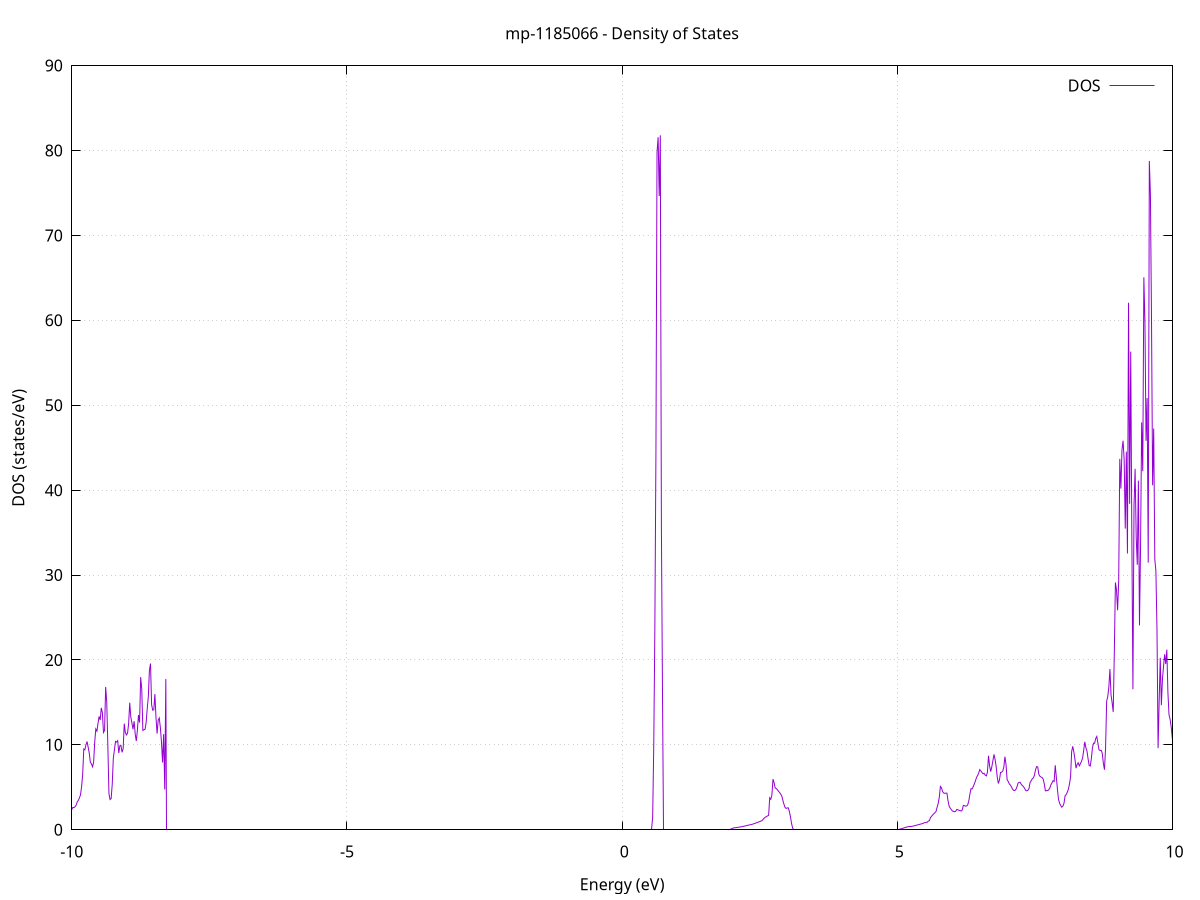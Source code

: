 set title 'mp-1185066 - Density of States'
set xlabel 'Energy (eV)'
set ylabel 'DOS (states/eV)'
set grid
set xrange [-10:10]
set yrange [0:89.965]
set xzeroaxis lt -1
set terminal png size 800,600
set output 'mp-1185066_dos_gnuplot.png'
plot '-' using 1:2 with lines title 'DOS'
-27.195400 0.000000
-27.175500 0.000000
-27.155600 0.000000
-27.135700 0.000000
-27.115900 0.000000
-27.096000 0.000000
-27.076100 0.000000
-27.056200 0.000000
-27.036400 0.000000
-27.016500 0.000000
-26.996600 0.000000
-26.976700 0.000000
-26.956800 0.000000
-26.937000 0.000000
-26.917100 0.000000
-26.897200 0.000000
-26.877300 0.000000
-26.857400 0.000000
-26.837600 0.000000
-26.817700 0.000000
-26.797800 0.000000
-26.777900 0.000000
-26.758100 0.000000
-26.738200 0.000000
-26.718300 0.000000
-26.698400 0.000000
-26.678500 0.000000
-26.658700 0.000000
-26.638800 0.000000
-26.618900 0.000000
-26.599000 0.000000
-26.579200 0.000000
-26.559300 0.000000
-26.539400 0.000000
-26.519500 0.000000
-26.499600 0.000000
-26.479800 0.000000
-26.459900 0.000000
-26.440000 0.000000
-26.420100 0.000000
-26.400300 0.000000
-26.380400 0.000000
-26.360500 0.000000
-26.340600 0.000000
-26.320700 0.000000
-26.300900 0.000000
-26.281000 0.000000
-26.261100 0.000000
-26.241200 0.000000
-26.221400 0.000000
-26.201500 0.000000
-26.181600 0.000000
-26.161700 0.000000
-26.141800 0.000000
-26.122000 0.000000
-26.102100 0.000000
-26.082200 0.000000
-26.062300 0.000000
-26.042400 0.000000
-26.022600 0.000000
-26.002700 0.000000
-25.982800 0.000000
-25.962900 0.000000
-25.943100 0.000000
-25.923200 0.000000
-25.903300 0.000000
-25.883400 0.000000
-25.863500 0.000000
-25.843700 0.000000
-25.823800 0.000000
-25.803900 0.000000
-25.784000 0.000000
-25.764200 0.000000
-25.744300 0.000000
-25.724400 0.000000
-25.704500 0.000000
-25.684600 0.000000
-25.664800 0.000000
-25.644900 0.000000
-25.625000 0.000000
-25.605100 0.000000
-25.585300 0.000000
-25.565400 0.000000
-25.545500 0.000000
-25.525600 0.000000
-25.505700 0.000000
-25.485900 0.000000
-25.466000 0.000000
-25.446100 0.000000
-25.426200 0.000000
-25.406400 0.000000
-25.386500 0.059500
-25.366600 2.904300
-25.346700 4.823300
-25.326800 6.413500
-25.307000 8.529200
-25.287100 11.614000
-25.267200 14.361100
-25.247300 23.213400
-25.227500 21.653300
-25.207600 21.805500
-25.187700 8.401900
-25.167800 11.947400
-25.147900 22.822300
-25.128100 39.001000
-25.108200 39.599600
-25.088300 23.462100
-25.068400 15.471800
-25.048500 11.672900
-25.028700 10.185100
-25.008800 8.399400
-24.988900 0.398300
-24.969000 0.000000
-24.949200 0.000000
-24.929300 0.000000
-24.909400 0.000000
-24.889500 0.000000
-24.869600 0.000000
-24.849800 0.000000
-24.829900 0.000000
-24.810000 0.000000
-24.790100 0.000000
-24.770300 0.000000
-24.750400 0.000000
-24.730500 0.000000
-24.710600 0.000000
-24.690700 0.000000
-24.670900 0.000000
-24.651000 0.000000
-24.631100 0.000000
-24.611200 0.000000
-24.591400 0.000000
-24.571500 0.000000
-24.551600 0.000000
-24.531700 0.000000
-24.511800 0.000000
-24.492000 0.000000
-24.472100 0.000000
-24.452200 0.000000
-24.432300 0.000000
-24.412500 0.000000
-24.392600 0.000000
-24.372700 0.000000
-24.352800 0.000000
-24.332900 0.000000
-24.313100 0.000000
-24.293200 0.000000
-24.273300 0.000000
-24.253400 0.000000
-24.233500 0.000000
-24.213700 0.000000
-24.193800 0.000000
-24.173900 0.000000
-24.154000 0.000000
-24.134200 0.000000
-24.114300 0.000000
-24.094400 0.000000
-24.074500 0.000000
-24.054600 0.000000
-24.034800 0.000000
-24.014900 0.000000
-23.995000 0.000000
-23.975100 0.000000
-23.955300 0.000000
-23.935400 0.000000
-23.915500 0.000000
-23.895600 0.000000
-23.875700 0.000000
-23.855900 0.000000
-23.836000 0.000000
-23.816100 0.000000
-23.796200 0.000000
-23.776400 0.000000
-23.756500 0.000000
-23.736600 0.000000
-23.716700 0.000000
-23.696800 0.000000
-23.677000 0.000000
-23.657100 0.000000
-23.637200 0.000000
-23.617300 0.000000
-23.597500 0.000000
-23.577600 0.000000
-23.557700 0.000000
-23.537800 0.000000
-23.517900 0.000000
-23.498100 0.000000
-23.478200 0.000000
-23.458300 0.000000
-23.438400 0.000000
-23.418500 0.000000
-23.398700 0.000000
-23.378800 0.000000
-23.358900 0.000000
-23.339000 0.000000
-23.319200 0.000000
-23.299300 0.000000
-23.279400 0.000000
-23.259500 0.000000
-23.239600 0.000000
-23.219800 0.000000
-23.199900 0.000000
-23.180000 0.000000
-23.160100 0.000000
-23.140300 0.000000
-23.120400 0.000000
-23.100500 0.000000
-23.080600 0.000000
-23.060700 0.000000
-23.040900 0.000000
-23.021000 0.000000
-23.001100 0.000000
-22.981200 0.000000
-22.961400 0.000000
-22.941500 0.000000
-22.921600 0.000000
-22.901700 0.000000
-22.881800 0.000000
-22.862000 0.000000
-22.842100 0.000000
-22.822200 0.000000
-22.802300 0.000000
-22.782500 0.000000
-22.762600 0.000000
-22.742700 0.000000
-22.722800 0.000000
-22.702900 0.000000
-22.683100 0.000000
-22.663200 0.000000
-22.643300 0.000000
-22.623400 0.000000
-22.603600 0.000000
-22.583700 0.000000
-22.563800 0.000000
-22.543900 0.000000
-22.524000 0.000000
-22.504200 0.000000
-22.484300 0.000000
-22.464400 0.000000
-22.444500 0.000000
-22.424600 0.000000
-22.404800 0.000000
-22.384900 0.000000
-22.365000 0.000000
-22.345100 0.000000
-22.325300 0.000000
-22.305400 0.000000
-22.285500 0.000000
-22.265600 0.000000
-22.245700 0.000000
-22.225900 0.000000
-22.206000 0.000000
-22.186100 0.000000
-22.166200 0.000000
-22.146400 0.000000
-22.126500 0.000000
-22.106600 0.000000
-22.086700 0.000000
-22.066800 0.000000
-22.047000 0.000000
-22.027100 0.000000
-22.007200 0.000000
-21.987300 0.000000
-21.967500 0.000000
-21.947600 0.000000
-21.927700 0.000000
-21.907800 0.000000
-21.887900 0.000000
-21.868100 0.000000
-21.848200 0.000000
-21.828300 0.000000
-21.808400 0.000000
-21.788600 0.000000
-21.768700 0.000000
-21.748800 0.000000
-21.728900 0.000000
-21.709000 0.000000
-21.689200 0.000000
-21.669300 0.000000
-21.649400 0.000000
-21.629500 0.000000
-21.609600 0.000000
-21.589800 0.000000
-21.569900 0.000000
-21.550000 0.000000
-21.530100 0.000000
-21.510300 0.000000
-21.490400 0.000000
-21.470500 0.000000
-21.450600 0.000000
-21.430700 0.000000
-21.410900 0.000000
-21.391000 0.000000
-21.371100 0.000000
-21.351200 0.000000
-21.331400 0.000000
-21.311500 0.000000
-21.291600 0.000000
-21.271700 0.000000
-21.251800 0.000000
-21.232000 0.000000
-21.212100 0.000000
-21.192200 0.000000
-21.172300 0.000000
-21.152500 0.000000
-21.132600 0.000000
-21.112700 0.000000
-21.092800 0.000000
-21.072900 0.000000
-21.053100 0.000000
-21.033200 0.000000
-21.013300 0.000000
-20.993400 0.000000
-20.973600 0.000000
-20.953700 0.000000
-20.933800 0.000000
-20.913900 0.000000
-20.894000 0.000000
-20.874200 0.000000
-20.854300 0.000000
-20.834400 0.000000
-20.814500 0.000000
-20.794600 0.000000
-20.774800 0.000000
-20.754900 0.000000
-20.735000 0.000000
-20.715100 0.000000
-20.695300 0.000000
-20.675400 0.000000
-20.655500 0.000000
-20.635600 0.000000
-20.615700 0.000000
-20.595900 0.000000
-20.576000 0.000000
-20.556100 0.000000
-20.536200 0.000000
-20.516400 0.000000
-20.496500 0.000000
-20.476600 0.000000
-20.456700 0.000000
-20.436800 0.000000
-20.417000 0.000000
-20.397100 0.000000
-20.377200 0.000000
-20.357300 0.000000
-20.337500 0.000000
-20.317600 0.000000
-20.297700 0.000000
-20.277800 0.000000
-20.257900 0.000000
-20.238100 0.000000
-20.218200 0.000000
-20.198300 0.000000
-20.178400 0.000000
-20.158600 0.000000
-20.138700 0.000000
-20.118800 0.000000
-20.098900 0.000000
-20.079000 0.000000
-20.059200 0.000000
-20.039300 0.000000
-20.019400 0.000000
-19.999500 0.000000
-19.979600 0.000000
-19.959800 0.000000
-19.939900 0.000000
-19.920000 0.000000
-19.900100 0.000000
-19.880300 0.000000
-19.860400 0.000000
-19.840500 0.000000
-19.820600 0.000000
-19.800700 0.000000
-19.780900 0.000000
-19.761000 0.000000
-19.741100 0.000000
-19.721200 0.000000
-19.701400 0.000000
-19.681500 0.000000
-19.661600 0.000000
-19.641700 0.000000
-19.621800 0.000000
-19.602000 0.000000
-19.582100 0.000000
-19.562200 0.000000
-19.542300 0.000000
-19.522500 0.000000
-19.502600 0.000000
-19.482700 0.000000
-19.462800 0.000000
-19.442900 0.000000
-19.423100 0.000000
-19.403200 0.000000
-19.383300 0.000000
-19.363400 0.000000
-19.343600 0.000000
-19.323700 0.000000
-19.303800 0.000000
-19.283900 0.000000
-19.264000 0.000000
-19.244200 0.000000
-19.224300 0.000000
-19.204400 0.000000
-19.184500 0.000000
-19.164700 0.000000
-19.144800 0.000000
-19.124900 0.000000
-19.105000 0.000000
-19.085100 0.000000
-19.065300 0.000000
-19.045400 0.000000
-19.025500 0.000000
-19.005600 0.000000
-18.985700 0.000000
-18.965900 0.000000
-18.946000 0.000000
-18.926100 0.000000
-18.906200 0.000000
-18.886400 0.000000
-18.866500 0.000000
-18.846600 0.000000
-18.826700 0.000000
-18.806800 0.000000
-18.787000 0.000000
-18.767100 0.000000
-18.747200 0.000000
-18.727300 0.000000
-18.707500 0.000000
-18.687600 0.000000
-18.667700 0.000000
-18.647800 0.000000
-18.627900 0.000000
-18.608100 0.000000
-18.588200 0.000000
-18.568300 0.000000
-18.548400 0.000000
-18.528600 0.000000
-18.508700 0.000000
-18.488800 0.000000
-18.468900 0.000000
-18.449000 0.000000
-18.429200 0.000000
-18.409300 0.000000
-18.389400 0.000000
-18.369500 0.000000
-18.349700 0.000000
-18.329800 0.000000
-18.309900 0.000000
-18.290000 0.000000
-18.270100 0.000000
-18.250300 0.000000
-18.230400 0.000000
-18.210500 0.000000
-18.190600 0.000000
-18.170700 0.000000
-18.150900 0.000000
-18.131000 0.000000
-18.111100 0.000000
-18.091200 0.000000
-18.071400 0.000000
-18.051500 0.000000
-18.031600 0.000000
-18.011700 0.000000
-17.991800 0.000000
-17.972000 0.000000
-17.952100 0.000000
-17.932200 0.000000
-17.912300 0.000000
-17.892500 0.000000
-17.872600 0.000000
-17.852700 0.000000
-17.832800 0.000000
-17.812900 0.000000
-17.793100 0.000000
-17.773200 0.000000
-17.753300 0.000000
-17.733400 0.000000
-17.713600 0.000000
-17.693700 0.000000
-17.673800 0.000000
-17.653900 0.000000
-17.634000 0.000000
-17.614200 0.000000
-17.594300 0.000000
-17.574400 0.000000
-17.554500 0.000000
-17.534700 0.000000
-17.514800 0.000000
-17.494900 0.000000
-17.475000 0.000000
-17.455100 0.000000
-17.435300 0.000000
-17.415400 0.000000
-17.395500 0.000000
-17.375600 0.000000
-17.355700 0.000000
-17.335900 0.000000
-17.316000 0.000000
-17.296100 0.000000
-17.276200 0.000000
-17.256400 0.000000
-17.236500 0.000000
-17.216600 0.000000
-17.196700 0.000000
-17.176800 0.000000
-17.157000 0.000000
-17.137100 0.000000
-17.117200 0.000000
-17.097300 0.000000
-17.077500 0.000000
-17.057600 0.000000
-17.037700 0.000000
-17.017800 0.000000
-16.997900 0.000000
-16.978100 0.000000
-16.958200 0.000000
-16.938300 0.000000
-16.918400 0.000000
-16.898600 0.000000
-16.878700 0.000000
-16.858800 0.000000
-16.838900 0.000000
-16.819000 0.000000
-16.799200 0.000000
-16.779300 0.000000
-16.759400 0.000000
-16.739500 0.000000
-16.719700 0.000000
-16.699800 0.000000
-16.679900 0.000000
-16.660000 0.000000
-16.640100 0.000000
-16.620300 0.000000
-16.600400 0.000000
-16.580500 0.000000
-16.560600 0.000000
-16.540800 0.000000
-16.520900 0.000000
-16.501000 0.000000
-16.481100 0.000000
-16.461200 0.000000
-16.441400 0.000000
-16.421500 0.000000
-16.401600 0.000000
-16.381700 0.000000
-16.361800 0.000000
-16.342000 0.000000
-16.322100 0.000000
-16.302200 0.000000
-16.282300 0.000000
-16.262500 0.000000
-16.242600 0.000000
-16.222700 0.000000
-16.202800 0.000000
-16.182900 0.000000
-16.163100 0.000000
-16.143200 0.000000
-16.123300 0.000000
-16.103400 0.000000
-16.083600 0.000000
-16.063700 0.000000
-16.043800 0.000000
-16.023900 0.000000
-16.004000 0.000000
-15.984200 0.000000
-15.964300 0.000000
-15.944400 0.000000
-15.924500 0.000000
-15.904700 0.000000
-15.884800 0.000000
-15.864900 0.000000
-15.845000 0.000000
-15.825100 0.000000
-15.805300 0.000000
-15.785400 0.000000
-15.765500 0.000000
-15.745600 0.000000
-15.725800 0.000000
-15.705900 0.000000
-15.686000 0.000000
-15.666100 0.000000
-15.646200 0.000000
-15.626400 0.000000
-15.606500 0.000000
-15.586600 0.000000
-15.566700 0.000000
-15.546800 0.000000
-15.527000 0.000000
-15.507100 0.000000
-15.487200 0.000000
-15.467300 0.000000
-15.447500 0.000000
-15.427600 0.000000
-15.407700 0.000000
-15.387800 0.000000
-15.367900 0.000000
-15.348100 0.000000
-15.328200 0.000000
-15.308300 0.000000
-15.288400 0.000000
-15.268600 0.000000
-15.248700 0.000000
-15.228800 0.000000
-15.208900 0.000000
-15.189000 0.000000
-15.169200 0.000000
-15.149300 0.000000
-15.129400 0.000000
-15.109500 0.000000
-15.089700 0.000000
-15.069800 0.000000
-15.049900 0.000000
-15.030000 0.000000
-15.010100 0.000000
-14.990300 0.000000
-14.970400 0.000000
-14.950500 0.000000
-14.930600 0.000000
-14.910800 0.000000
-14.890900 0.000000
-14.871000 0.000000
-14.851100 0.000000
-14.831200 0.000000
-14.811400 0.000000
-14.791500 0.000000
-14.771600 0.000000
-14.751700 0.000000
-14.731800 0.000000
-14.712000 0.000000
-14.692100 0.000000
-14.672200 0.000000
-14.652300 0.000000
-14.632500 0.000000
-14.612600 0.000000
-14.592700 0.000000
-14.572800 0.000000
-14.552900 0.000000
-14.533100 0.000000
-14.513200 0.000000
-14.493300 0.000000
-14.473400 0.000000
-14.453600 0.000000
-14.433700 0.000000
-14.413800 0.000000
-14.393900 0.000000
-14.374000 0.000000
-14.354200 0.000000
-14.334300 0.000000
-14.314400 0.000000
-14.294500 0.000000
-14.274700 0.000000
-14.254800 0.000000
-14.234900 0.000000
-14.215000 0.000000
-14.195100 0.000000
-14.175300 0.000000
-14.155400 0.000000
-14.135500 0.000000
-14.115600 0.000000
-14.095800 0.000000
-14.075900 0.000000
-14.056000 0.000000
-14.036100 0.000000
-14.016200 0.000000
-13.996400 0.000000
-13.976500 0.000000
-13.956600 0.000000
-13.936700 0.000000
-13.916900 0.000000
-13.897000 0.000000
-13.877100 0.000000
-13.857200 0.000000
-13.837300 0.000000
-13.817500 0.000000
-13.797600 0.000000
-13.777700 0.000000
-13.757800 0.000000
-13.737900 0.000000
-13.718100 0.000000
-13.698200 0.000000
-13.678300 0.000000
-13.658400 0.000000
-13.638600 0.000000
-13.618700 0.000000
-13.598800 0.000000
-13.578900 0.000000
-13.559000 0.000000
-13.539200 0.000000
-13.519300 0.000000
-13.499400 0.000000
-13.479500 0.000000
-13.459700 0.000000
-13.439800 0.000000
-13.419900 0.000000
-13.400000 0.000000
-13.380100 0.000000
-13.360300 0.000000
-13.340400 0.000000
-13.320500 0.000000
-13.300600 0.000000
-13.280800 0.000000
-13.260900 0.000000
-13.241000 0.000000
-13.221100 0.000000
-13.201200 0.000000
-13.181400 0.000000
-13.161500 0.000000
-13.141600 0.000000
-13.121700 0.000000
-13.101900 0.000000
-13.082000 0.000000
-13.062100 0.000000
-13.042200 0.000000
-13.022300 0.000000
-13.002500 0.000000
-12.982600 0.000000
-12.962700 0.000000
-12.942800 0.000000
-12.922900 0.000000
-12.903100 0.000000
-12.883200 0.000000
-12.863300 0.000000
-12.843400 0.000000
-12.823600 0.000000
-12.803700 0.000000
-12.783800 0.000000
-12.763900 0.000000
-12.744000 0.000000
-12.724200 0.000000
-12.704300 0.000000
-12.684400 0.000000
-12.664500 0.000000
-12.644700 0.000000
-12.624800 0.000000
-12.604900 0.000000
-12.585000 0.000000
-12.565100 0.000000
-12.545300 0.000000
-12.525400 0.000000
-12.505500 0.000000
-12.485600 0.000000
-12.465800 0.000000
-12.445900 0.000000
-12.426000 0.000000
-12.406100 0.000000
-12.386200 0.000000
-12.366400 0.000000
-12.346500 0.000000
-12.326600 0.000000
-12.306700 0.000000
-12.286900 0.000000
-12.267000 0.000000
-12.247100 0.000000
-12.227200 0.000000
-12.207300 0.000000
-12.187500 0.000000
-12.167600 0.000000
-12.147700 0.000000
-12.127800 0.000000
-12.107900 0.000000
-12.088100 0.000000
-12.068200 0.000000
-12.048300 0.000000
-12.028400 0.000000
-12.008600 0.000000
-11.988700 0.000000
-11.968800 0.000000
-11.948900 0.000000
-11.929000 0.000000
-11.909200 0.000000
-11.889300 0.000000
-11.869400 0.000000
-11.849500 0.000000
-11.829700 0.000000
-11.809800 0.000000
-11.789900 0.000000
-11.770000 0.000000
-11.750100 0.000000
-11.730300 0.000000
-11.710400 0.000000
-11.690500 0.000000
-11.670600 0.000000
-11.650800 0.000000
-11.630900 0.000000
-11.611000 0.000000
-11.591100 0.000000
-11.571200 0.000000
-11.551400 0.000000
-11.531500 0.000000
-11.511600 0.000000
-11.491700 0.000000
-11.471900 0.000000
-11.452000 0.000000
-11.432100 0.000000
-11.412200 0.000000
-11.392300 0.000000
-11.372500 0.000000
-11.352600 0.000000
-11.332700 0.000000
-11.312800 0.000000
-11.292900 0.000000
-11.273100 0.000000
-11.253200 0.000000
-11.233300 0.000000
-11.213400 0.000000
-11.193600 0.000000
-11.173700 0.000000
-11.153800 0.000000
-11.133900 0.000000
-11.114000 0.000000
-11.094200 0.000000
-11.074300 0.000000
-11.054400 0.000000
-11.034500 0.000000
-11.014700 0.000000
-10.994800 0.000000
-10.974900 0.000000
-10.955000 0.000000
-10.935100 0.000000
-10.915300 0.000000
-10.895400 0.000000
-10.875500 0.000000
-10.855600 0.000000
-10.835800 0.000000
-10.815900 0.000000
-10.796000 0.000000
-10.776100 0.000000
-10.756200 0.000000
-10.736400 0.000000
-10.716500 0.000000
-10.696600 0.000000
-10.676700 0.000000
-10.656900 0.000000
-10.637000 0.000000
-10.617100 0.000000
-10.597200 0.000000
-10.577300 0.000000
-10.557500 0.000000
-10.537600 0.000000
-10.517700 0.000000
-10.497800 0.000000
-10.478000 0.000000
-10.458100 0.000000
-10.438200 0.000000
-10.418300 0.000000
-10.398400 0.000000
-10.378600 0.000000
-10.358700 0.000000
-10.338800 0.000000
-10.318900 0.000000
-10.299000 0.000000
-10.279200 0.000000
-10.259300 0.000000
-10.239400 0.000000
-10.219500 0.000000
-10.199700 0.000000
-10.179800 0.000000
-10.159900 0.000000
-10.140000 0.000000
-10.120100 0.000000
-10.100300 0.000000
-10.080400 0.000000
-10.060500 0.000000
-10.040600 2.318300
-10.020800 1.986300
-10.000900 2.368100
-9.981000 2.630800
-9.961100 2.612200
-9.941200 2.706300
-9.921400 2.894400
-9.901500 3.272100
-9.881600 3.463400
-9.861700 3.759900
-9.841900 4.108200
-9.822000 5.070800
-9.802100 6.538100
-9.782200 9.515000
-9.762300 9.420400
-9.742500 10.017900
-9.722600 10.393700
-9.702700 9.735600
-9.682800 9.032900
-9.663000 7.955300
-9.643100 7.771100
-9.623200 7.416400
-9.603300 7.947200
-9.583400 10.334700
-9.563600 11.873800
-9.543700 11.615600
-9.523800 12.524800
-9.503900 13.350500
-9.484000 12.925500
-9.464200 14.363100
-9.444300 13.805400
-9.424400 11.460200
-9.404500 11.692700
-9.384700 16.824900
-9.364800 15.019100
-9.344900 9.875600
-9.325000 4.263400
-9.305100 3.558200
-9.285300 3.666100
-9.265400 5.330300
-9.245500 8.419400
-9.225600 9.416800
-9.205800 10.411600
-9.185900 10.325300
-9.166000 10.493500
-9.146100 9.026600
-9.126200 9.902100
-9.106400 9.934400
-9.086500 9.121400
-9.066600 9.548100
-9.046700 12.500200
-9.026900 11.439500
-9.007000 11.166600
-8.987100 11.378000
-8.967200 12.500300
-8.947300 14.964600
-8.927500 13.256800
-8.907600 12.579100
-8.887700 11.842000
-8.867800 12.798000
-8.848000 11.279900
-8.828100 10.452700
-8.808200 11.695800
-8.788300 13.520900
-8.768400 12.624400
-8.748600 17.971700
-8.728700 16.562800
-8.708800 11.697900
-8.688900 11.778700
-8.669000 11.829900
-8.649200 12.617900
-8.629300 14.273500
-8.609400 15.657100
-8.589500 18.773400
-8.569700 19.572900
-8.549800 14.731600
-8.529900 14.086100
-8.510000 14.130700
-8.490100 15.982200
-8.470300 13.236200
-8.450400 11.331000
-8.430500 12.907300
-8.410600 13.167700
-8.390800 12.037600
-8.370900 10.367600
-8.351000 7.928700
-8.331100 11.263500
-8.311200 4.746700
-8.291400 17.752200
-8.271500 0.000000
-8.251600 0.000000
-8.231700 0.000000
-8.211900 0.000000
-8.192000 0.000000
-8.172100 0.000000
-8.152200 0.000000
-8.132300 0.000000
-8.112500 0.000000
-8.092600 0.000000
-8.072700 0.000000
-8.052800 0.000000
-8.033000 0.000000
-8.013100 0.000000
-7.993200 0.000000
-7.973300 0.000000
-7.953400 0.000000
-7.933600 0.000000
-7.913700 0.000000
-7.893800 0.000000
-7.873900 0.000000
-7.854100 0.000000
-7.834200 0.000000
-7.814300 0.000000
-7.794400 0.000000
-7.774500 0.000000
-7.754700 0.000000
-7.734800 0.000000
-7.714900 0.000000
-7.695000 0.000000
-7.675100 0.000000
-7.655300 0.000000
-7.635400 0.000000
-7.615500 0.000000
-7.595600 0.000000
-7.575800 0.000000
-7.555900 0.000000
-7.536000 0.000000
-7.516100 0.000000
-7.496200 0.000000
-7.476400 0.000000
-7.456500 0.000000
-7.436600 0.000000
-7.416700 0.000000
-7.396900 0.000000
-7.377000 0.000000
-7.357100 0.000000
-7.337200 0.000000
-7.317300 0.000000
-7.297500 0.000000
-7.277600 0.000000
-7.257700 0.000000
-7.237800 0.000000
-7.218000 0.000000
-7.198100 0.000000
-7.178200 0.000000
-7.158300 0.000000
-7.138400 0.000000
-7.118600 0.000000
-7.098700 0.000000
-7.078800 0.000000
-7.058900 0.000000
-7.039100 0.000000
-7.019200 0.000000
-6.999300 0.000000
-6.979400 0.000000
-6.959500 0.000000
-6.939700 0.000000
-6.919800 0.000000
-6.899900 0.000000
-6.880000 0.000000
-6.860100 0.000000
-6.840300 0.000000
-6.820400 0.000000
-6.800500 0.000000
-6.780600 0.000000
-6.760800 0.000000
-6.740900 0.000000
-6.721000 0.000000
-6.701100 0.000000
-6.681200 0.000000
-6.661400 0.000000
-6.641500 0.000000
-6.621600 0.000000
-6.601700 0.000000
-6.581900 0.000000
-6.562000 0.000000
-6.542100 0.000000
-6.522200 0.000000
-6.502300 0.000000
-6.482500 0.000000
-6.462600 0.000000
-6.442700 0.000000
-6.422800 0.000000
-6.403000 0.000000
-6.383100 0.000000
-6.363200 0.000000
-6.343300 0.000000
-6.323400 0.000000
-6.303600 0.000000
-6.283700 0.000000
-6.263800 0.000000
-6.243900 0.000000
-6.224100 0.000000
-6.204200 0.000000
-6.184300 0.000000
-6.164400 0.000000
-6.144500 0.000000
-6.124700 0.000000
-6.104800 0.000000
-6.084900 0.000000
-6.065000 0.000000
-6.045100 0.000000
-6.025300 0.000000
-6.005400 0.000000
-5.985500 0.000000
-5.965600 0.000000
-5.945800 0.000000
-5.925900 0.000000
-5.906000 0.000000
-5.886100 0.000000
-5.866200 0.000000
-5.846400 0.000000
-5.826500 0.000000
-5.806600 0.000000
-5.786700 0.000000
-5.766900 0.000000
-5.747000 0.000000
-5.727100 0.000000
-5.707200 0.000000
-5.687300 0.000000
-5.667500 0.000000
-5.647600 0.000000
-5.627700 0.000000
-5.607800 0.000000
-5.588000 0.000000
-5.568100 0.000000
-5.548200 0.000000
-5.528300 0.000000
-5.508400 0.000000
-5.488600 0.000000
-5.468700 0.000000
-5.448800 0.000000
-5.428900 0.000000
-5.409100 0.000000
-5.389200 0.000000
-5.369300 0.000000
-5.349400 0.000000
-5.329500 0.000000
-5.309700 0.000000
-5.289800 0.000000
-5.269900 0.000000
-5.250000 0.000000
-5.230200 0.000000
-5.210300 0.000000
-5.190400 0.000000
-5.170500 0.000000
-5.150600 0.000000
-5.130800 0.000000
-5.110900 0.000000
-5.091000 0.000000
-5.071100 0.000000
-5.051200 0.000000
-5.031400 0.000000
-5.011500 0.000000
-4.991600 0.000000
-4.971700 0.000000
-4.951900 0.000000
-4.932000 0.000000
-4.912100 0.000000
-4.892200 0.000000
-4.872300 0.000000
-4.852500 0.000000
-4.832600 0.000000
-4.812700 0.000000
-4.792800 0.000000
-4.773000 0.000000
-4.753100 0.000000
-4.733200 0.000000
-4.713300 0.000000
-4.693400 0.000000
-4.673600 0.000000
-4.653700 0.000000
-4.633800 0.000000
-4.613900 0.000000
-4.594100 0.000000
-4.574200 0.000000
-4.554300 0.000000
-4.534400 0.000000
-4.514500 0.000000
-4.494700 0.000000
-4.474800 0.000000
-4.454900 0.000000
-4.435000 0.000000
-4.415200 0.000000
-4.395300 0.000000
-4.375400 0.000000
-4.355500 0.000000
-4.335600 0.000000
-4.315800 0.000000
-4.295900 0.000000
-4.276000 0.000000
-4.256100 0.000000
-4.236200 0.000000
-4.216400 0.000000
-4.196500 0.000000
-4.176600 0.000000
-4.156700 0.000000
-4.136900 0.000000
-4.117000 0.000000
-4.097100 0.000000
-4.077200 0.000000
-4.057300 0.000000
-4.037500 0.000000
-4.017600 0.000000
-3.997700 0.000000
-3.977800 0.000000
-3.958000 0.000000
-3.938100 0.000000
-3.918200 0.000000
-3.898300 0.000000
-3.878400 0.000000
-3.858600 0.000000
-3.838700 0.000000
-3.818800 0.000000
-3.798900 0.000000
-3.779100 0.000000
-3.759200 0.000000
-3.739300 0.000000
-3.719400 0.000000
-3.699500 0.000000
-3.679700 0.000000
-3.659800 0.000000
-3.639900 0.000000
-3.620000 0.000000
-3.600200 0.000000
-3.580300 0.000000
-3.560400 0.000000
-3.540500 0.000000
-3.520600 0.000000
-3.500800 0.000000
-3.480900 0.000000
-3.461000 0.000000
-3.441100 0.000000
-3.421200 0.000000
-3.401400 0.000000
-3.381500 0.000000
-3.361600 0.000000
-3.341700 0.000000
-3.321900 0.000000
-3.302000 0.000000
-3.282100 0.000000
-3.262200 0.000000
-3.242300 0.000000
-3.222500 0.000000
-3.202600 0.000000
-3.182700 0.000000
-3.162800 0.000000
-3.143000 0.000000
-3.123100 0.000000
-3.103200 0.000000
-3.083300 0.000000
-3.063400 0.000000
-3.043600 0.000000
-3.023700 0.000000
-3.003800 0.000000
-2.983900 0.000000
-2.964100 0.000000
-2.944200 0.000000
-2.924300 0.000000
-2.904400 0.000000
-2.884500 0.000000
-2.864700 0.000000
-2.844800 0.000000
-2.824900 0.000000
-2.805000 0.000000
-2.785200 0.000000
-2.765300 0.000000
-2.745400 0.000000
-2.725500 0.000000
-2.705600 0.000000
-2.685800 0.000000
-2.665900 0.000000
-2.646000 0.000000
-2.626100 0.000000
-2.606300 0.000000
-2.586400 0.000000
-2.566500 0.000000
-2.546600 0.000000
-2.526700 0.000000
-2.506900 0.000000
-2.487000 0.000000
-2.467100 0.000000
-2.447200 0.000000
-2.427300 0.000000
-2.407500 0.000000
-2.387600 0.000000
-2.367700 0.000000
-2.347800 0.000000
-2.328000 0.000000
-2.308100 0.000000
-2.288200 0.000000
-2.268300 0.000000
-2.248400 0.000000
-2.228600 0.000000
-2.208700 0.000000
-2.188800 0.000000
-2.168900 0.000000
-2.149100 0.000000
-2.129200 0.000000
-2.109300 0.000000
-2.089400 0.000000
-2.069500 0.000000
-2.049700 0.000000
-2.029800 0.000000
-2.009900 0.000000
-1.990000 0.000000
-1.970200 0.000000
-1.950300 0.000000
-1.930400 0.000000
-1.910500 0.000000
-1.890600 0.000000
-1.870800 0.000000
-1.850900 0.000000
-1.831000 0.000000
-1.811100 0.000000
-1.791300 0.000000
-1.771400 0.000000
-1.751500 0.000000
-1.731600 0.000000
-1.711700 0.000000
-1.691900 0.000000
-1.672000 0.000000
-1.652100 0.000000
-1.632200 0.000000
-1.612300 0.000000
-1.592500 0.000000
-1.572600 0.000000
-1.552700 0.000000
-1.532800 0.000000
-1.513000 0.000000
-1.493100 0.000000
-1.473200 0.000000
-1.453300 0.000000
-1.433400 0.000000
-1.413600 0.000000
-1.393700 0.000000
-1.373800 0.000000
-1.353900 0.000000
-1.334100 0.000000
-1.314200 0.000000
-1.294300 0.000000
-1.274400 0.000000
-1.254500 0.000000
-1.234700 0.000000
-1.214800 0.000000
-1.194900 0.000000
-1.175000 0.000000
-1.155200 0.000000
-1.135300 0.000000
-1.115400 0.000000
-1.095500 0.000000
-1.075600 0.000000
-1.055800 0.000000
-1.035900 0.000000
-1.016000 0.000000
-0.996100 0.000000
-0.976300 0.000000
-0.956400 0.000000
-0.936500 0.000000
-0.916600 0.000000
-0.896700 0.000000
-0.876900 0.000000
-0.857000 0.000000
-0.837100 0.000000
-0.817200 0.000000
-0.797300 0.000000
-0.777500 0.000000
-0.757600 0.000000
-0.737700 0.000000
-0.717800 0.000000
-0.698000 0.000000
-0.678100 0.000000
-0.658200 0.000000
-0.638300 0.000000
-0.618400 0.000000
-0.598600 0.000000
-0.578700 0.000000
-0.558800 0.000000
-0.538900 0.000000
-0.519100 0.000000
-0.499200 0.000000
-0.479300 0.000000
-0.459400 0.000000
-0.439500 0.000000
-0.419700 0.000000
-0.399800 0.000000
-0.379900 0.000000
-0.360000 0.000000
-0.340200 0.000000
-0.320300 0.000000
-0.300400 0.000000
-0.280500 0.000000
-0.260600 0.000000
-0.240800 0.000000
-0.220900 0.000000
-0.201000 0.000000
-0.181100 0.000000
-0.161300 0.000000
-0.141400 0.000000
-0.121500 0.000000
-0.101600 0.000000
-0.081700 0.000000
-0.061900 0.000000
-0.042000 0.000000
-0.022100 0.000000
-0.002200 0.000000
0.017700 0.000000
0.037500 0.000000
0.057400 0.000000
0.077300 0.000000
0.097200 0.000000
0.117000 0.000000
0.136900 0.000000
0.156800 0.000000
0.176700 0.000000
0.196600 0.000000
0.216400 0.000000
0.236300 0.000000
0.256200 0.000000
0.276100 0.000000
0.295900 0.000000
0.315800 0.000000
0.335700 0.000000
0.355600 0.000000
0.375500 0.000000
0.395300 0.000000
0.415200 0.000000
0.435100 0.000000
0.455000 0.000000
0.474800 0.000000
0.494700 0.000000
0.514600 0.000000
0.534500 0.000000
0.554400 1.443600
0.574200 9.889900
0.594100 23.568400
0.614000 44.504200
0.633900 79.822700
0.653700 81.559100
0.673600 74.644300
0.693500 81.786100
0.713400 35.487500
0.733300 15.907600
0.753100 0.000000
0.773000 0.000000
0.792900 0.000000
0.812800 0.000000
0.832600 0.000000
0.852500 0.000000
0.872400 0.000000
0.892300 0.000000
0.912200 0.000000
0.932000 0.000000
0.951900 0.000000
0.971800 0.000000
0.991700 0.000000
1.011600 0.000000
1.031400 0.000000
1.051300 0.000000
1.071200 0.000000
1.091100 0.000000
1.110900 0.000000
1.130800 0.000000
1.150700 0.000000
1.170600 0.000000
1.190500 0.000000
1.210300 0.000000
1.230200 0.000000
1.250100 0.000000
1.270000 0.000000
1.289800 0.000000
1.309700 0.000000
1.329600 0.000000
1.349500 0.000000
1.369400 0.000000
1.389200 0.000000
1.409100 0.000000
1.429000 0.000000
1.448900 0.000000
1.468700 0.000000
1.488600 0.000000
1.508500 0.000000
1.528400 0.000000
1.548300 0.000000
1.568100 0.000000
1.588000 0.000000
1.607900 0.000000
1.627800 0.000000
1.647600 0.000000
1.667500 0.000000
1.687400 0.000000
1.707300 0.000000
1.727200 0.000000
1.747000 0.000000
1.766900 0.000000
1.786800 0.000000
1.806700 0.000000
1.826600 0.000000
1.846400 0.000000
1.866300 0.000000
1.886200 0.000000
1.906100 0.000000
1.925900 0.007500
1.945800 0.028500
1.965700 0.062900
1.985600 0.110700
2.005500 0.157900
2.025300 0.220000
2.045200 0.236000
2.065100 0.252600
2.085000 0.269700
2.104800 0.287600
2.124700 0.307700
2.144600 0.330500
2.164500 0.348700
2.184400 0.378800
2.204200 0.407100
2.224100 0.436500
2.244000 0.467200
2.263900 0.499000
2.283700 0.531500
2.303600 0.560800
2.323500 0.585800
2.343400 0.607700
2.363300 0.647200
2.383100 0.689200
2.403000 0.733800
2.422900 0.777900
2.442800 0.824200
2.462600 0.873000
2.482500 0.922300
2.502400 0.973300
2.522300 1.026800
2.542200 1.086300
2.562000 1.236600
2.581900 1.374700
2.601800 1.481800
2.621700 1.558700
2.641600 1.628900
2.661400 1.690700
2.681300 3.769900
2.701200 3.589500
2.721100 4.110900
2.740900 5.965300
2.760800 5.545200
2.780700 4.911700
2.800600 4.858000
2.820500 4.718700
2.840300 4.539400
2.860200 4.401400
2.880100 4.199300
2.900000 3.997000
2.919800 3.479300
2.939700 3.016200
2.959600 2.636000
2.979500 2.514900
2.999400 2.570900
3.019200 2.577300
3.039100 2.140900
3.059000 1.507300
3.078900 0.708900
3.098700 0.204000
3.118600 0.000000
3.138500 0.000000
3.158400 0.000000
3.178300 0.000000
3.198100 0.000000
3.218000 0.000000
3.237900 0.000000
3.257800 0.000000
3.277600 0.000000
3.297500 0.000000
3.317400 0.000000
3.337300 0.000000
3.357200 0.000000
3.377000 0.000000
3.396900 0.000000
3.416800 0.000000
3.436700 0.000000
3.456500 0.000000
3.476400 0.000000
3.496300 0.000000
3.516200 0.000000
3.536100 0.000000
3.555900 0.000000
3.575800 0.000000
3.595700 0.000000
3.615600 0.000000
3.635500 0.000000
3.655300 0.000000
3.675200 0.000000
3.695100 0.000000
3.715000 0.000000
3.734800 0.000000
3.754700 0.000000
3.774600 0.000000
3.794500 0.000000
3.814400 0.000000
3.834200 0.000000
3.854100 0.000000
3.874000 0.000000
3.893900 0.000000
3.913700 0.000000
3.933600 0.000000
3.953500 0.000000
3.973400 0.000000
3.993300 0.000000
4.013100 0.000000
4.033000 0.000000
4.052900 0.000000
4.072800 0.000000
4.092600 0.000000
4.112500 0.000000
4.132400 0.000000
4.152300 0.000000
4.172200 0.000000
4.192000 0.000000
4.211900 0.000000
4.231800 0.000000
4.251700 0.000000
4.271500 0.000000
4.291400 0.000000
4.311300 0.000000
4.331200 0.000000
4.351100 0.000000
4.370900 0.000000
4.390800 0.000000
4.410700 0.000000
4.430600 0.000000
4.450500 0.000000
4.470300 0.000000
4.490200 0.000000
4.510100 0.000000
4.530000 0.000000
4.549800 0.000000
4.569700 0.000000
4.589600 0.000000
4.609500 0.000000
4.629400 0.000000
4.649200 0.000000
4.669100 0.000000
4.689000 0.000000
4.708900 0.000000
4.728700 0.000000
4.748600 0.000000
4.768500 0.000000
4.788400 0.000000
4.808300 0.000000
4.828100 0.000000
4.848000 0.000000
4.867900 0.000000
4.887800 0.000000
4.907600 0.000000
4.927500 0.000000
4.947400 0.000000
4.967300 0.000000
4.987200 0.000000
5.007000 0.000000
5.026900 0.037700
5.046800 0.079000
5.066700 0.116500
5.086500 0.150100
5.106400 0.185800
5.126300 0.233200
5.146200 0.275400
5.166100 0.312500
5.185900 0.344500
5.205800 0.371400
5.225700 0.393100
5.245600 0.379900
5.265500 0.405300
5.285300 0.433900
5.305200 0.462300
5.325100 0.498100
5.345000 0.534100
5.364800 0.569500
5.384700 0.604400
5.404600 0.638800
5.424500 0.672600
5.444400 0.705800
5.464200 0.747300
5.484100 0.808900
5.504000 0.848200
5.523900 0.869700
5.543700 0.892500
5.563600 1.028700
5.583500 1.070700
5.603400 1.442600
5.623300 1.595200
5.643100 1.750200
5.663000 1.889600
5.682900 2.009500
5.702800 2.142700
5.722600 2.641300
5.742500 3.092300
5.762400 3.825600
5.782300 5.104600
5.802200 4.947200
5.822000 4.506800
5.841900 4.331800
5.861800 4.287500
5.881700 4.322800
5.901500 4.306800
5.921400 3.407300
5.941300 2.781800
5.961200 2.545600
5.981100 2.375800
6.000900 2.214900
6.020800 2.170000
6.040700 2.121800
6.060600 2.181700
6.080400 2.390000
6.100300 2.356200
6.120200 2.287600
6.140100 2.265000
6.160000 2.204100
6.179800 2.337300
6.199700 2.872900
6.219600 2.839100
6.239500 2.783300
6.259400 2.799700
6.279200 2.948800
6.299100 3.405500
6.319000 4.207500
6.338900 4.837500
6.358700 4.809200
6.378600 5.066000
6.398500 5.395800
6.418400 5.732500
6.438300 6.144000
6.458100 6.377600
6.478000 6.666600
6.497900 7.087800
6.517800 6.932900
6.537600 6.750300
6.557500 6.589700
6.577400 6.645400
6.597300 6.436100
6.617200 6.347900
6.637000 6.759500
6.656900 8.714800
6.676800 7.525300
6.696700 6.853600
6.716500 7.398100
6.736400 8.121900
6.756300 8.878000
6.776200 8.280800
6.796100 7.431400
6.815900 6.190300
6.835800 5.455000
6.855700 5.865500
6.875600 6.751300
6.895400 6.783900
6.915300 6.914300
6.935200 7.385100
6.955100 8.612200
6.975000 7.679000
6.994800 5.902800
7.014700 5.694700
7.034600 5.400600
7.054500 5.261900
7.074400 5.040400
7.094200 4.773900
7.114100 4.634900
7.134000 4.626000
7.153900 4.742100
7.173700 5.049400
7.193600 5.494600
7.213500 5.589600
7.233400 5.578800
7.253300 5.335900
7.273100 5.191800
7.293000 5.082500
7.312900 4.876700
7.332800 4.632100
7.352600 4.583700
7.372500 4.649500
7.392400 4.851200
7.412300 5.569600
7.432200 5.764900
7.452000 6.004600
7.471900 6.106800
7.491800 6.428000
7.511700 7.081000
7.531500 7.444800
7.551400 7.395600
7.571300 6.528000
7.591200 6.303000
7.611100 6.208700
7.630900 6.153400
7.650800 5.960200
7.670700 5.389900
7.690600 4.588900
7.710400 4.610700
7.730300 4.617000
7.750200 4.711800
7.770100 4.897400
7.790000 5.291300
7.809800 5.508600
7.829700 5.778500
7.849600 5.690400
7.869500 7.596300
7.889400 6.196500
7.909200 4.773200
7.929100 3.569800
7.949000 3.119300
7.968900 2.850600
7.988700 2.660300
8.008600 2.784400
8.028500 3.119600
8.048400 4.014000
8.068300 4.138600
8.088100 4.420500
8.108000 4.769500
8.127900 5.379600
8.147800 6.222700
8.167600 9.208500
8.187500 9.830500
8.207400 9.167500
8.227300 8.309000
8.247200 7.258400
8.267000 7.698500
8.286900 7.887800
8.306800 7.530900
8.326700 7.772100
8.346500 8.077400
8.366400 8.449000
8.386300 9.334700
8.406200 10.357200
8.426100 9.675200
8.445900 9.269000
8.465800 8.373800
8.485700 7.563100
8.505600 7.511500
8.525400 8.369300
8.545300 9.644500
8.565200 10.209100
8.585100 10.183400
8.605000 10.757100
8.624800 10.990600
8.644700 10.191600
8.664600 9.420100
8.684500 9.336500
8.704400 9.361000
8.724200 8.991000
8.744100 7.810500
8.764000 7.076100
8.783900 9.629900
8.803700 15.153200
8.823600 15.685100
8.843500 16.797400
8.863400 18.929900
8.883300 15.876500
8.903100 14.954700
8.923000 13.879600
8.942900 20.864200
8.962800 29.119100
8.982600 28.247200
9.002500 25.854400
9.022400 29.311900
9.042300 43.682700
9.062200 40.185000
9.082000 44.738600
9.101900 45.817400
9.121800 43.583200
9.141700 35.472400
9.161500 44.530500
9.181400 32.539600
9.201300 62.072100
9.221200 38.391700
9.241100 56.314100
9.260900 34.831600
9.280800 16.544800
9.300700 38.107300
9.320600 42.510200
9.340400 34.470000
9.360300 31.210700
9.380200 41.120600
9.400100 24.073300
9.420000 33.643100
9.439800 47.978500
9.459700 42.232700
9.479600 65.069100
9.499500 59.661200
9.519300 45.811600
9.539200 50.843500
9.559100 31.462500
9.579000 78.768200
9.598900 74.741700
9.618700 60.026700
9.638600 40.573800
9.658500 47.255300
9.678400 31.866200
9.698300 30.485000
9.718100 23.607100
9.738000 9.618200
9.757900 15.216500
9.777800 20.244600
9.797600 14.672300
9.817500 17.744100
9.837400 19.276000
9.857300 20.672100
9.877200 19.530400
9.897000 21.218000
9.916900 16.129400
9.936800 13.534900
9.956700 13.012400
9.976500 12.094400
9.996400 10.799600
10.016300 9.823600
10.036200 8.938100
10.056100 8.340400
10.075900 7.109100
10.095800 6.013700
10.115700 5.163200
10.135600 4.567600
10.155400 4.040800
10.175300 3.838800
10.195200 3.225000
10.215100 2.739100
10.235000 1.905100
10.254800 1.402100
10.274700 1.287100
10.294600 1.186800
10.314500 1.095000
10.334300 1.008500
10.354200 0.930500
10.374100 0.858700
10.394000 0.805400
10.413900 0.806000
10.433700 0.722900
10.453600 0.581400
10.473500 0.550200
10.493400 0.526000
10.513300 0.500700
10.533100 0.474500
10.553000 0.449300
10.572900 0.427900
10.592800 0.403200
10.612600 0.361300
10.632500 0.316900
10.652400 0.268900
10.672300 0.217300
10.692200 0.156100
10.712000 0.098600
10.731900 0.046800
10.751800 0.000900
10.771700 0.000000
10.791500 0.000000
10.811400 0.000000
10.831300 0.000000
10.851200 0.000000
10.871100 0.000000
10.890900 0.000000
10.910800 0.000000
10.930700 0.000000
10.950600 0.000000
10.970400 0.000000
10.990300 0.000000
11.010200 0.000000
11.030100 0.000000
11.050000 0.000000
11.069800 0.000000
11.089700 0.000000
11.109600 0.000000
11.129500 0.000000
11.149300 0.000000
11.169200 0.000000
11.189100 0.000000
11.209000 0.000000
11.228900 0.000000
11.248700 0.000000
11.268600 0.000000
11.288500 0.000000
11.308400 0.000000
11.328300 0.000000
11.348100 0.000000
11.368000 0.000000
11.387900 0.000000
11.407800 0.000000
11.427600 0.000000
11.447500 0.000000
11.467400 0.000000
11.487300 0.000000
11.507200 0.000000
11.527000 0.000000
11.546900 0.000000
11.566800 0.000000
11.586700 0.000000
11.606500 0.000000
11.626400 0.000000
11.646300 0.000000
11.666200 0.000000
11.686100 0.000000
11.705900 0.000000
11.725800 0.000000
11.745700 0.000000
11.765600 0.000000
11.785400 0.000000
11.805300 0.000000
11.825200 0.000000
11.845100 0.000000
11.865000 0.000000
11.884800 0.000000
11.904700 0.000000
11.924600 0.000000
11.944500 0.000000
11.964300 0.000000
11.984200 0.000000
12.004100 0.000000
12.024000 0.000000
12.043900 0.000000
12.063700 0.000000
12.083600 0.000000
12.103500 0.000000
12.123400 0.000000
12.143200 0.000000
12.163100 0.000000
12.183000 0.000000
12.202900 0.000000
12.222800 0.000000
12.242600 0.000000
12.262500 0.000000
12.282400 0.000000
12.302300 0.000000
12.322200 0.000000
12.342000 0.000000
12.361900 0.000000
12.381800 0.000000
12.401700 0.000000
12.421500 0.000000
12.441400 0.000000
12.461300 0.000000
12.481200 0.000000
12.501100 0.000000
12.520900 0.000000
12.540800 0.000000
12.560700 0.000000
e

